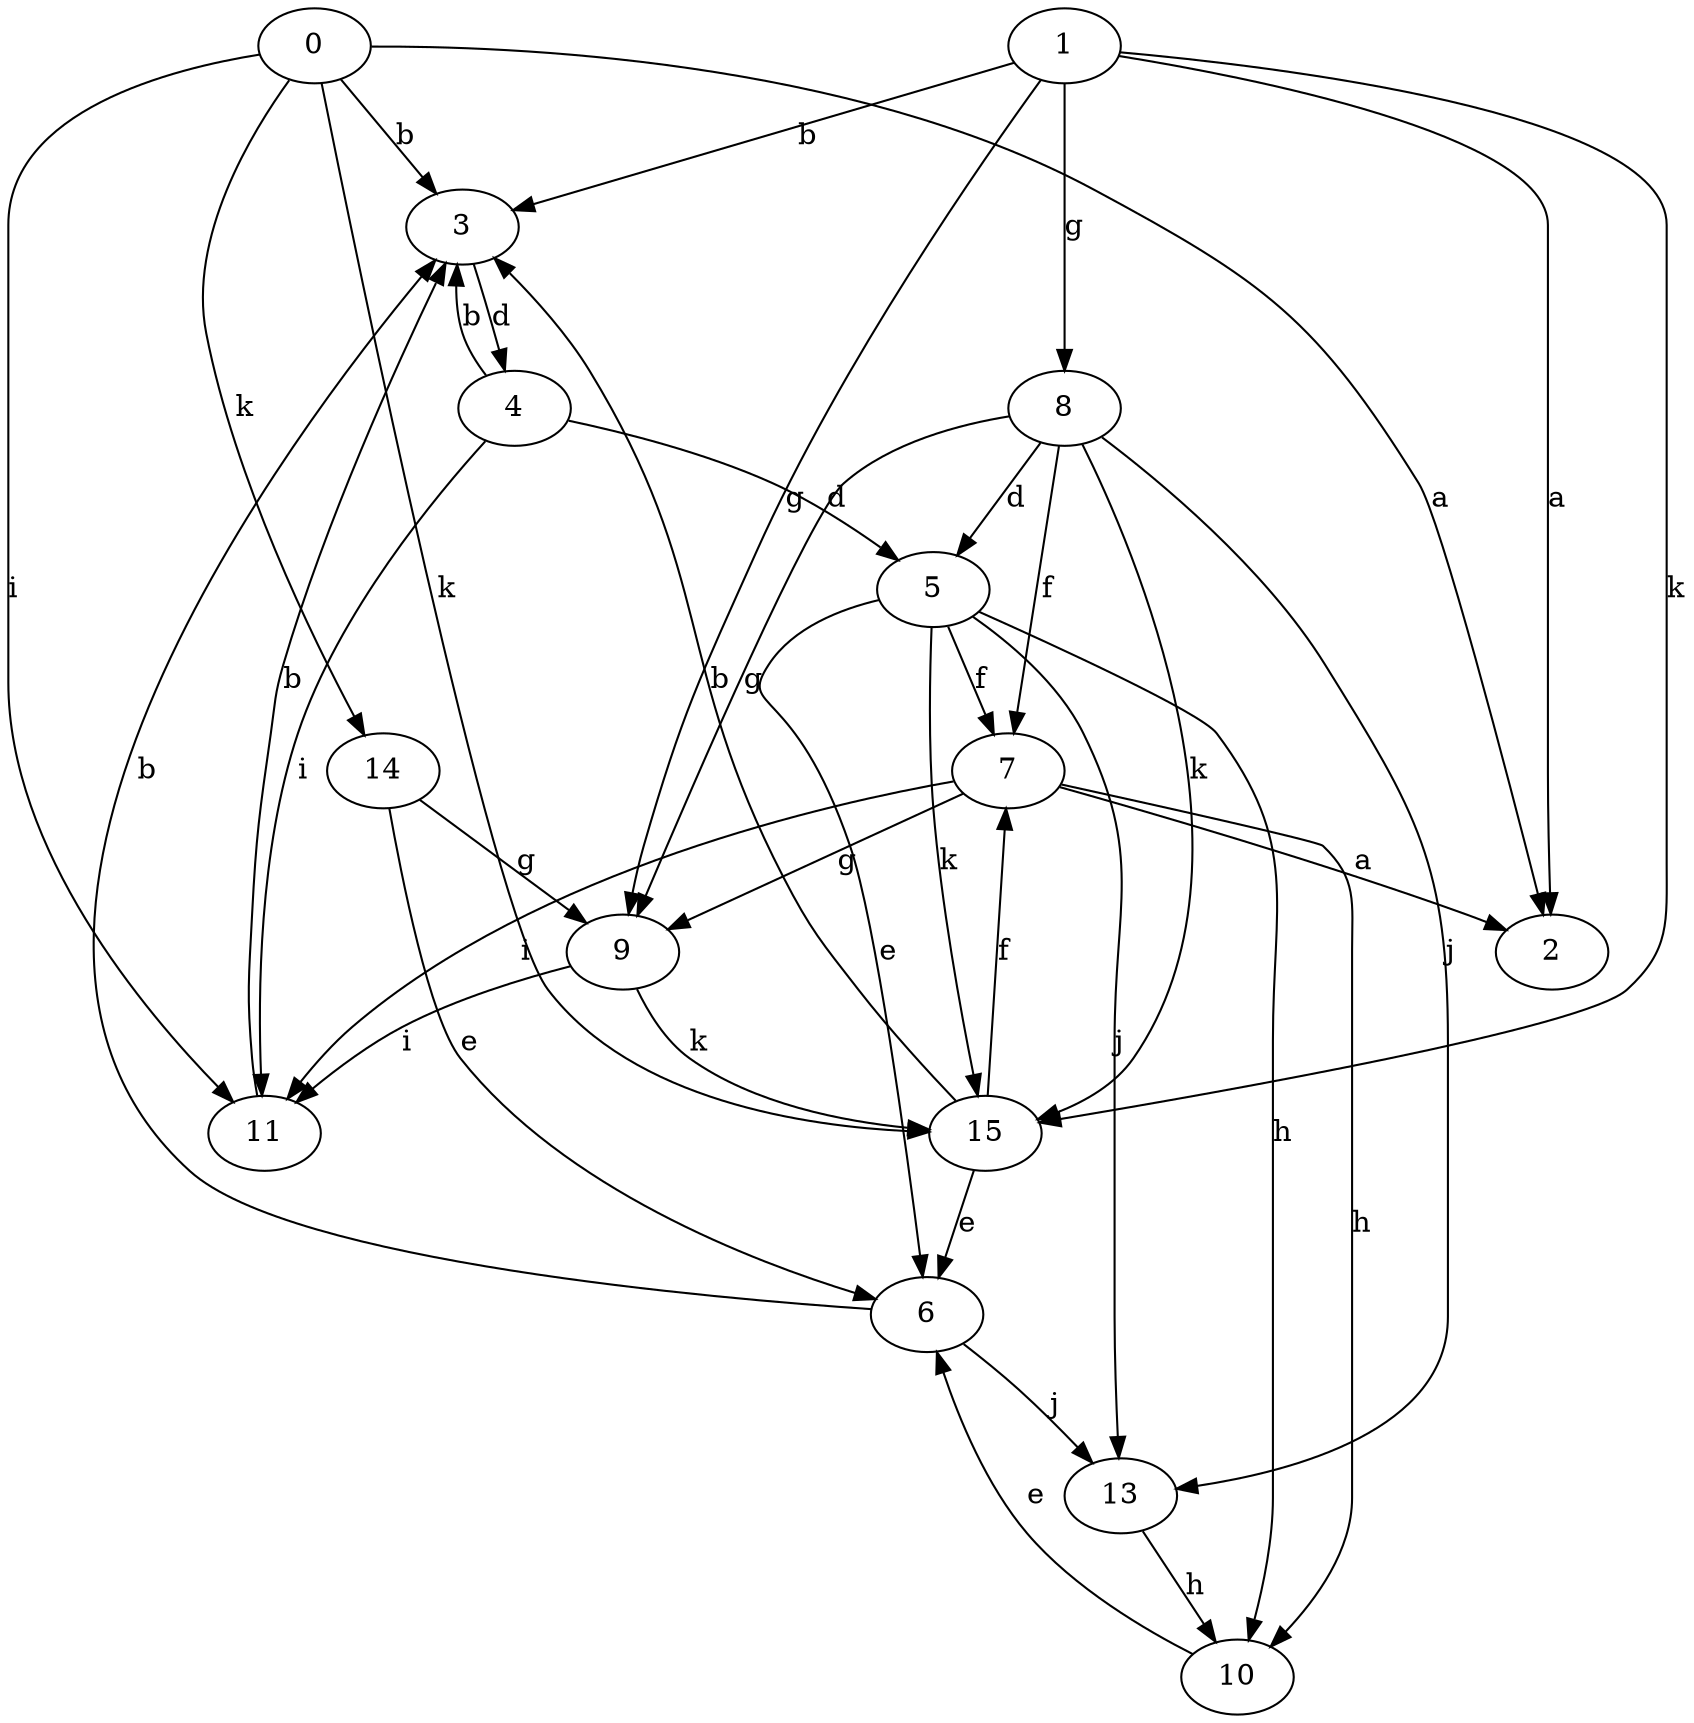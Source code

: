 strict digraph  {
0;
1;
2;
3;
4;
5;
6;
7;
8;
9;
10;
11;
13;
14;
15;
0 -> 2  [label=a];
0 -> 3  [label=b];
0 -> 11  [label=i];
0 -> 14  [label=k];
0 -> 15  [label=k];
1 -> 2  [label=a];
1 -> 3  [label=b];
1 -> 8  [label=g];
1 -> 9  [label=g];
1 -> 15  [label=k];
3 -> 4  [label=d];
4 -> 3  [label=b];
4 -> 5  [label=d];
4 -> 11  [label=i];
5 -> 6  [label=e];
5 -> 7  [label=f];
5 -> 10  [label=h];
5 -> 13  [label=j];
5 -> 15  [label=k];
6 -> 3  [label=b];
6 -> 13  [label=j];
7 -> 2  [label=a];
7 -> 9  [label=g];
7 -> 10  [label=h];
7 -> 11  [label=i];
8 -> 5  [label=d];
8 -> 7  [label=f];
8 -> 9  [label=g];
8 -> 13  [label=j];
8 -> 15  [label=k];
9 -> 11  [label=i];
9 -> 15  [label=k];
10 -> 6  [label=e];
11 -> 3  [label=b];
13 -> 10  [label=h];
14 -> 6  [label=e];
14 -> 9  [label=g];
15 -> 3  [label=b];
15 -> 6  [label=e];
15 -> 7  [label=f];
}
